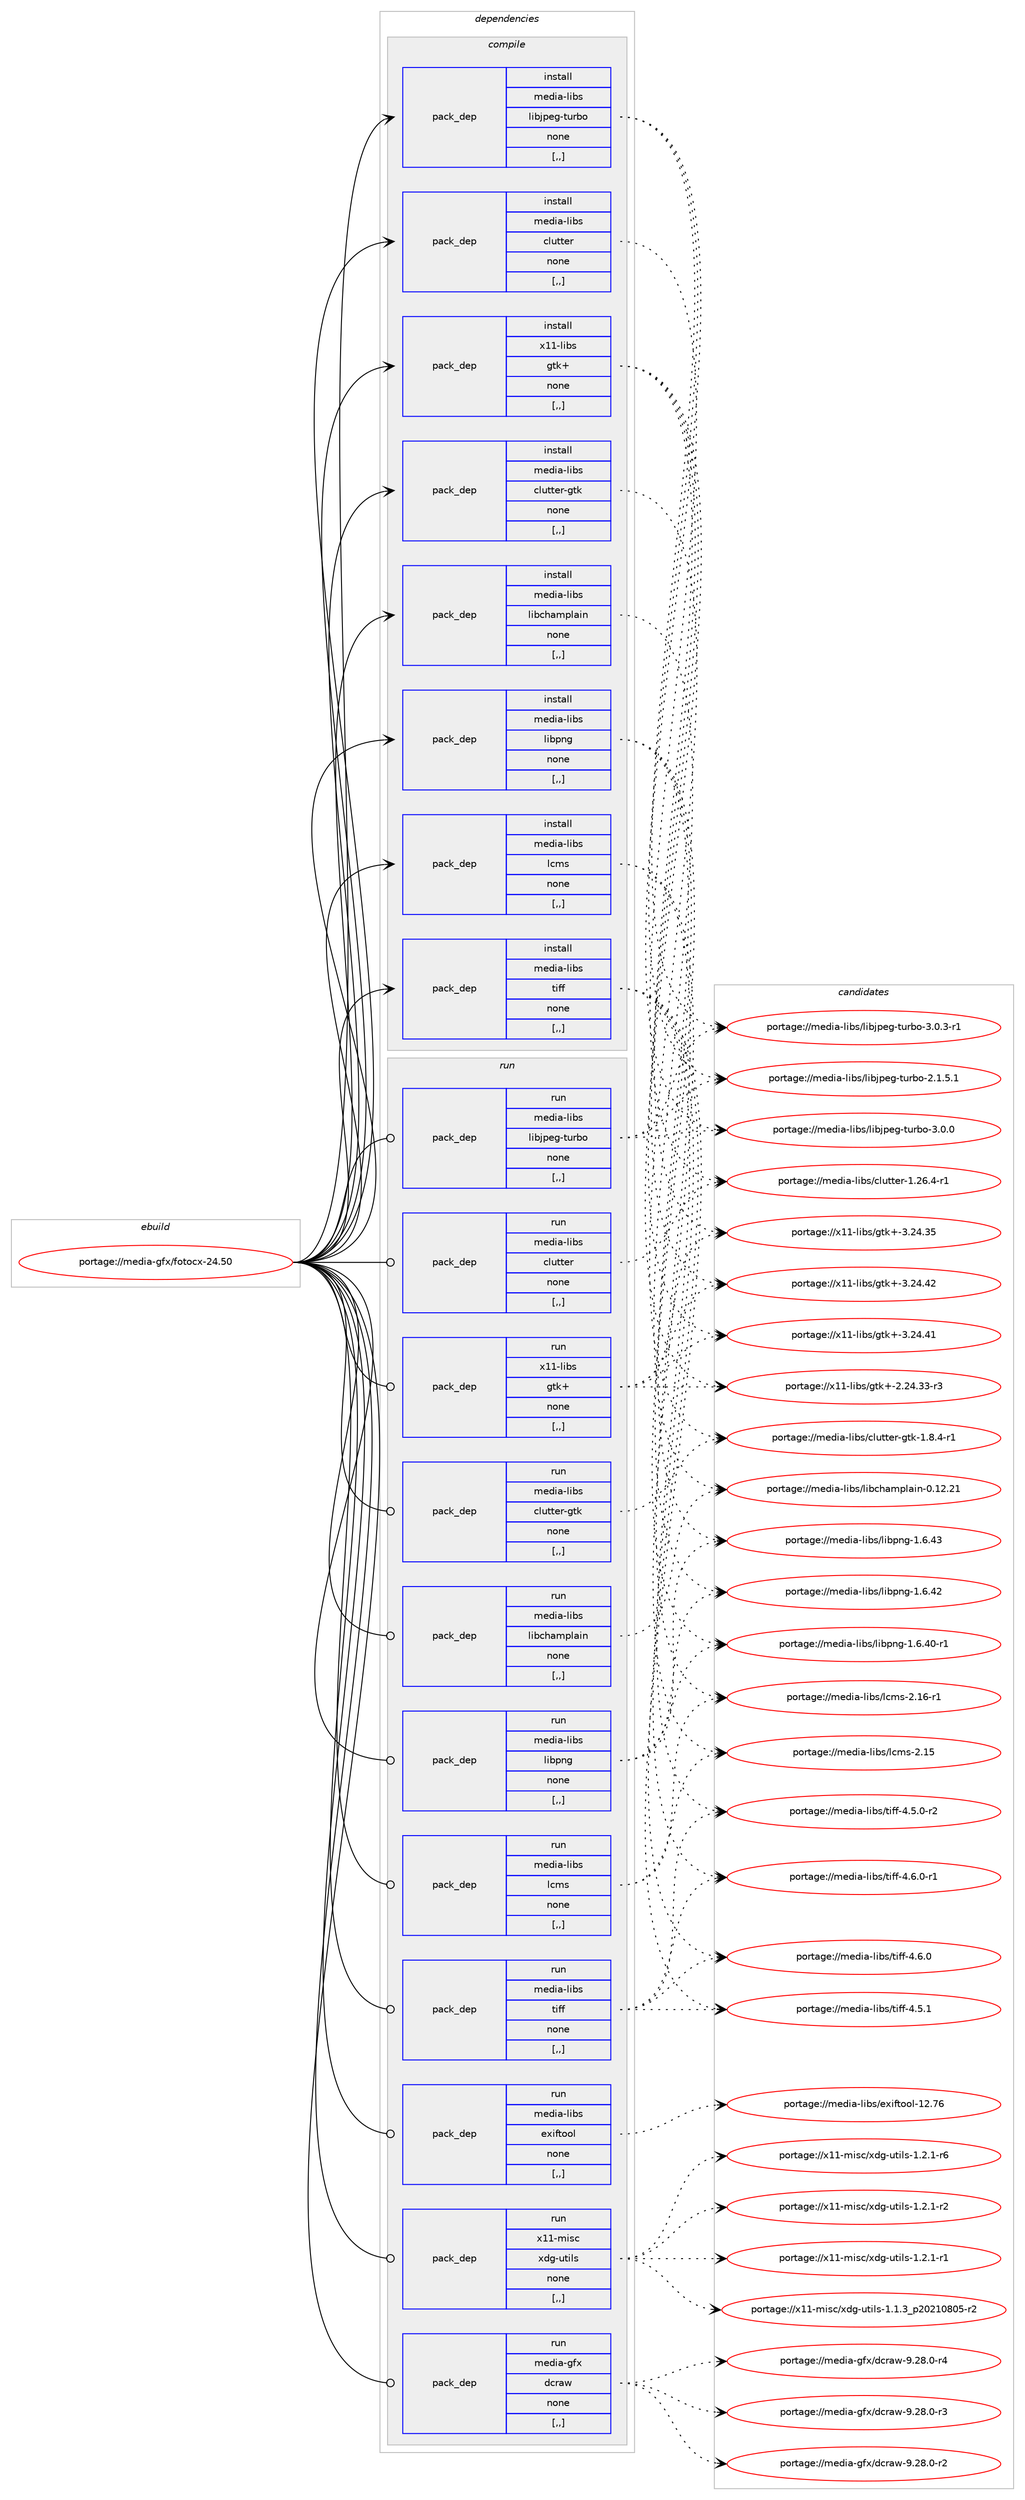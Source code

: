 digraph prolog {

# *************
# Graph options
# *************

newrank=true;
concentrate=true;
compound=true;
graph [rankdir=LR,fontname=Helvetica,fontsize=10,ranksep=1.5];#, ranksep=2.5, nodesep=0.2];
edge  [arrowhead=vee];
node  [fontname=Helvetica,fontsize=10];

# **********
# The ebuild
# **********

subgraph cluster_leftcol {
color=gray;
label=<<i>ebuild</i>>;
id [label="portage://media-gfx/fotocx-24.50", color=red, width=4, href="../media-gfx/fotocx-24.50.svg"];
}

# ****************
# The dependencies
# ****************

subgraph cluster_midcol {
color=gray;
label=<<i>dependencies</i>>;
subgraph cluster_compile {
fillcolor="#eeeeee";
style=filled;
label=<<i>compile</i>>;
subgraph pack212713 {
dependency287379 [label=<<TABLE BORDER="0" CELLBORDER="1" CELLSPACING="0" CELLPADDING="4" WIDTH="220"><TR><TD ROWSPAN="6" CELLPADDING="30">pack_dep</TD></TR><TR><TD WIDTH="110">install</TD></TR><TR><TD>media-libs</TD></TR><TR><TD>clutter</TD></TR><TR><TD>none</TD></TR><TR><TD>[,,]</TD></TR></TABLE>>, shape=none, color=blue];
}
id:e -> dependency287379:w [weight=20,style="solid",arrowhead="vee"];
subgraph pack212714 {
dependency287380 [label=<<TABLE BORDER="0" CELLBORDER="1" CELLSPACING="0" CELLPADDING="4" WIDTH="220"><TR><TD ROWSPAN="6" CELLPADDING="30">pack_dep</TD></TR><TR><TD WIDTH="110">install</TD></TR><TR><TD>media-libs</TD></TR><TR><TD>clutter-gtk</TD></TR><TR><TD>none</TD></TR><TR><TD>[,,]</TD></TR></TABLE>>, shape=none, color=blue];
}
id:e -> dependency287380:w [weight=20,style="solid",arrowhead="vee"];
subgraph pack212715 {
dependency287381 [label=<<TABLE BORDER="0" CELLBORDER="1" CELLSPACING="0" CELLPADDING="4" WIDTH="220"><TR><TD ROWSPAN="6" CELLPADDING="30">pack_dep</TD></TR><TR><TD WIDTH="110">install</TD></TR><TR><TD>media-libs</TD></TR><TR><TD>lcms</TD></TR><TR><TD>none</TD></TR><TR><TD>[,,]</TD></TR></TABLE>>, shape=none, color=blue];
}
id:e -> dependency287381:w [weight=20,style="solid",arrowhead="vee"];
subgraph pack212716 {
dependency287382 [label=<<TABLE BORDER="0" CELLBORDER="1" CELLSPACING="0" CELLPADDING="4" WIDTH="220"><TR><TD ROWSPAN="6" CELLPADDING="30">pack_dep</TD></TR><TR><TD WIDTH="110">install</TD></TR><TR><TD>media-libs</TD></TR><TR><TD>libchamplain</TD></TR><TR><TD>none</TD></TR><TR><TD>[,,]</TD></TR></TABLE>>, shape=none, color=blue];
}
id:e -> dependency287382:w [weight=20,style="solid",arrowhead="vee"];
subgraph pack212717 {
dependency287383 [label=<<TABLE BORDER="0" CELLBORDER="1" CELLSPACING="0" CELLPADDING="4" WIDTH="220"><TR><TD ROWSPAN="6" CELLPADDING="30">pack_dep</TD></TR><TR><TD WIDTH="110">install</TD></TR><TR><TD>media-libs</TD></TR><TR><TD>libjpeg-turbo</TD></TR><TR><TD>none</TD></TR><TR><TD>[,,]</TD></TR></TABLE>>, shape=none, color=blue];
}
id:e -> dependency287383:w [weight=20,style="solid",arrowhead="vee"];
subgraph pack212718 {
dependency287384 [label=<<TABLE BORDER="0" CELLBORDER="1" CELLSPACING="0" CELLPADDING="4" WIDTH="220"><TR><TD ROWSPAN="6" CELLPADDING="30">pack_dep</TD></TR><TR><TD WIDTH="110">install</TD></TR><TR><TD>media-libs</TD></TR><TR><TD>libpng</TD></TR><TR><TD>none</TD></TR><TR><TD>[,,]</TD></TR></TABLE>>, shape=none, color=blue];
}
id:e -> dependency287384:w [weight=20,style="solid",arrowhead="vee"];
subgraph pack212719 {
dependency287385 [label=<<TABLE BORDER="0" CELLBORDER="1" CELLSPACING="0" CELLPADDING="4" WIDTH="220"><TR><TD ROWSPAN="6" CELLPADDING="30">pack_dep</TD></TR><TR><TD WIDTH="110">install</TD></TR><TR><TD>media-libs</TD></TR><TR><TD>tiff</TD></TR><TR><TD>none</TD></TR><TR><TD>[,,]</TD></TR></TABLE>>, shape=none, color=blue];
}
id:e -> dependency287385:w [weight=20,style="solid",arrowhead="vee"];
subgraph pack212720 {
dependency287386 [label=<<TABLE BORDER="0" CELLBORDER="1" CELLSPACING="0" CELLPADDING="4" WIDTH="220"><TR><TD ROWSPAN="6" CELLPADDING="30">pack_dep</TD></TR><TR><TD WIDTH="110">install</TD></TR><TR><TD>x11-libs</TD></TR><TR><TD>gtk+</TD></TR><TR><TD>none</TD></TR><TR><TD>[,,]</TD></TR></TABLE>>, shape=none, color=blue];
}
id:e -> dependency287386:w [weight=20,style="solid",arrowhead="vee"];
}
subgraph cluster_compileandrun {
fillcolor="#eeeeee";
style=filled;
label=<<i>compile and run</i>>;
}
subgraph cluster_run {
fillcolor="#eeeeee";
style=filled;
label=<<i>run</i>>;
subgraph pack212721 {
dependency287387 [label=<<TABLE BORDER="0" CELLBORDER="1" CELLSPACING="0" CELLPADDING="4" WIDTH="220"><TR><TD ROWSPAN="6" CELLPADDING="30">pack_dep</TD></TR><TR><TD WIDTH="110">run</TD></TR><TR><TD>media-gfx</TD></TR><TR><TD>dcraw</TD></TR><TR><TD>none</TD></TR><TR><TD>[,,]</TD></TR></TABLE>>, shape=none, color=blue];
}
id:e -> dependency287387:w [weight=20,style="solid",arrowhead="odot"];
subgraph pack212722 {
dependency287388 [label=<<TABLE BORDER="0" CELLBORDER="1" CELLSPACING="0" CELLPADDING="4" WIDTH="220"><TR><TD ROWSPAN="6" CELLPADDING="30">pack_dep</TD></TR><TR><TD WIDTH="110">run</TD></TR><TR><TD>media-libs</TD></TR><TR><TD>clutter</TD></TR><TR><TD>none</TD></TR><TR><TD>[,,]</TD></TR></TABLE>>, shape=none, color=blue];
}
id:e -> dependency287388:w [weight=20,style="solid",arrowhead="odot"];
subgraph pack212723 {
dependency287389 [label=<<TABLE BORDER="0" CELLBORDER="1" CELLSPACING="0" CELLPADDING="4" WIDTH="220"><TR><TD ROWSPAN="6" CELLPADDING="30">pack_dep</TD></TR><TR><TD WIDTH="110">run</TD></TR><TR><TD>media-libs</TD></TR><TR><TD>clutter-gtk</TD></TR><TR><TD>none</TD></TR><TR><TD>[,,]</TD></TR></TABLE>>, shape=none, color=blue];
}
id:e -> dependency287389:w [weight=20,style="solid",arrowhead="odot"];
subgraph pack212724 {
dependency287390 [label=<<TABLE BORDER="0" CELLBORDER="1" CELLSPACING="0" CELLPADDING="4" WIDTH="220"><TR><TD ROWSPAN="6" CELLPADDING="30">pack_dep</TD></TR><TR><TD WIDTH="110">run</TD></TR><TR><TD>media-libs</TD></TR><TR><TD>exiftool</TD></TR><TR><TD>none</TD></TR><TR><TD>[,,]</TD></TR></TABLE>>, shape=none, color=blue];
}
id:e -> dependency287390:w [weight=20,style="solid",arrowhead="odot"];
subgraph pack212725 {
dependency287391 [label=<<TABLE BORDER="0" CELLBORDER="1" CELLSPACING="0" CELLPADDING="4" WIDTH="220"><TR><TD ROWSPAN="6" CELLPADDING="30">pack_dep</TD></TR><TR><TD WIDTH="110">run</TD></TR><TR><TD>media-libs</TD></TR><TR><TD>lcms</TD></TR><TR><TD>none</TD></TR><TR><TD>[,,]</TD></TR></TABLE>>, shape=none, color=blue];
}
id:e -> dependency287391:w [weight=20,style="solid",arrowhead="odot"];
subgraph pack212726 {
dependency287392 [label=<<TABLE BORDER="0" CELLBORDER="1" CELLSPACING="0" CELLPADDING="4" WIDTH="220"><TR><TD ROWSPAN="6" CELLPADDING="30">pack_dep</TD></TR><TR><TD WIDTH="110">run</TD></TR><TR><TD>media-libs</TD></TR><TR><TD>libchamplain</TD></TR><TR><TD>none</TD></TR><TR><TD>[,,]</TD></TR></TABLE>>, shape=none, color=blue];
}
id:e -> dependency287392:w [weight=20,style="solid",arrowhead="odot"];
subgraph pack212727 {
dependency287393 [label=<<TABLE BORDER="0" CELLBORDER="1" CELLSPACING="0" CELLPADDING="4" WIDTH="220"><TR><TD ROWSPAN="6" CELLPADDING="30">pack_dep</TD></TR><TR><TD WIDTH="110">run</TD></TR><TR><TD>media-libs</TD></TR><TR><TD>libjpeg-turbo</TD></TR><TR><TD>none</TD></TR><TR><TD>[,,]</TD></TR></TABLE>>, shape=none, color=blue];
}
id:e -> dependency287393:w [weight=20,style="solid",arrowhead="odot"];
subgraph pack212728 {
dependency287394 [label=<<TABLE BORDER="0" CELLBORDER="1" CELLSPACING="0" CELLPADDING="4" WIDTH="220"><TR><TD ROWSPAN="6" CELLPADDING="30">pack_dep</TD></TR><TR><TD WIDTH="110">run</TD></TR><TR><TD>media-libs</TD></TR><TR><TD>libpng</TD></TR><TR><TD>none</TD></TR><TR><TD>[,,]</TD></TR></TABLE>>, shape=none, color=blue];
}
id:e -> dependency287394:w [weight=20,style="solid",arrowhead="odot"];
subgraph pack212729 {
dependency287395 [label=<<TABLE BORDER="0" CELLBORDER="1" CELLSPACING="0" CELLPADDING="4" WIDTH="220"><TR><TD ROWSPAN="6" CELLPADDING="30">pack_dep</TD></TR><TR><TD WIDTH="110">run</TD></TR><TR><TD>media-libs</TD></TR><TR><TD>tiff</TD></TR><TR><TD>none</TD></TR><TR><TD>[,,]</TD></TR></TABLE>>, shape=none, color=blue];
}
id:e -> dependency287395:w [weight=20,style="solid",arrowhead="odot"];
subgraph pack212730 {
dependency287396 [label=<<TABLE BORDER="0" CELLBORDER="1" CELLSPACING="0" CELLPADDING="4" WIDTH="220"><TR><TD ROWSPAN="6" CELLPADDING="30">pack_dep</TD></TR><TR><TD WIDTH="110">run</TD></TR><TR><TD>x11-libs</TD></TR><TR><TD>gtk+</TD></TR><TR><TD>none</TD></TR><TR><TD>[,,]</TD></TR></TABLE>>, shape=none, color=blue];
}
id:e -> dependency287396:w [weight=20,style="solid",arrowhead="odot"];
subgraph pack212731 {
dependency287397 [label=<<TABLE BORDER="0" CELLBORDER="1" CELLSPACING="0" CELLPADDING="4" WIDTH="220"><TR><TD ROWSPAN="6" CELLPADDING="30">pack_dep</TD></TR><TR><TD WIDTH="110">run</TD></TR><TR><TD>x11-misc</TD></TR><TR><TD>xdg-utils</TD></TR><TR><TD>none</TD></TR><TR><TD>[,,]</TD></TR></TABLE>>, shape=none, color=blue];
}
id:e -> dependency287397:w [weight=20,style="solid",arrowhead="odot"];
}
}

# **************
# The candidates
# **************

subgraph cluster_choices {
rank=same;
color=gray;
label=<<i>candidates</i>>;

subgraph choice212713 {
color=black;
nodesep=1;
choice1091011001059745108105981154799108117116116101114454946505446524511449 [label="portage://media-libs/clutter-1.26.4-r1", color=red, width=4,href="../media-libs/clutter-1.26.4-r1.svg"];
dependency287379:e -> choice1091011001059745108105981154799108117116116101114454946505446524511449:w [style=dotted,weight="100"];
}
subgraph choice212714 {
color=black;
nodesep=1;
choice1091011001059745108105981154799108117116116101114451031161074549465646524511449 [label="portage://media-libs/clutter-gtk-1.8.4-r1", color=red, width=4,href="../media-libs/clutter-gtk-1.8.4-r1.svg"];
dependency287380:e -> choice1091011001059745108105981154799108117116116101114451031161074549465646524511449:w [style=dotted,weight="100"];
}
subgraph choice212715 {
color=black;
nodesep=1;
choice109101100105974510810598115471089910911545504649544511449 [label="portage://media-libs/lcms-2.16-r1", color=red, width=4,href="../media-libs/lcms-2.16-r1.svg"];
choice10910110010597451081059811547108991091154550464953 [label="portage://media-libs/lcms-2.15", color=red, width=4,href="../media-libs/lcms-2.15.svg"];
dependency287381:e -> choice109101100105974510810598115471089910911545504649544511449:w [style=dotted,weight="100"];
dependency287381:e -> choice10910110010597451081059811547108991091154550464953:w [style=dotted,weight="100"];
}
subgraph choice212716 {
color=black;
nodesep=1;
choice10910110010597451081059811547108105989910497109112108971051104548464950465049 [label="portage://media-libs/libchamplain-0.12.21", color=red, width=4,href="../media-libs/libchamplain-0.12.21.svg"];
dependency287382:e -> choice10910110010597451081059811547108105989910497109112108971051104548464950465049:w [style=dotted,weight="100"];
}
subgraph choice212717 {
color=black;
nodesep=1;
choice109101100105974510810598115471081059810611210110345116117114981114551464846514511449 [label="portage://media-libs/libjpeg-turbo-3.0.3-r1", color=red, width=4,href="../media-libs/libjpeg-turbo-3.0.3-r1.svg"];
choice10910110010597451081059811547108105981061121011034511611711498111455146484648 [label="portage://media-libs/libjpeg-turbo-3.0.0", color=red, width=4,href="../media-libs/libjpeg-turbo-3.0.0.svg"];
choice109101100105974510810598115471081059810611210110345116117114981114550464946534649 [label="portage://media-libs/libjpeg-turbo-2.1.5.1", color=red, width=4,href="../media-libs/libjpeg-turbo-2.1.5.1.svg"];
dependency287383:e -> choice109101100105974510810598115471081059810611210110345116117114981114551464846514511449:w [style=dotted,weight="100"];
dependency287383:e -> choice10910110010597451081059811547108105981061121011034511611711498111455146484648:w [style=dotted,weight="100"];
dependency287383:e -> choice109101100105974510810598115471081059810611210110345116117114981114550464946534649:w [style=dotted,weight="100"];
}
subgraph choice212718 {
color=black;
nodesep=1;
choice109101100105974510810598115471081059811211010345494654465251 [label="portage://media-libs/libpng-1.6.43", color=red, width=4,href="../media-libs/libpng-1.6.43.svg"];
choice109101100105974510810598115471081059811211010345494654465250 [label="portage://media-libs/libpng-1.6.42", color=red, width=4,href="../media-libs/libpng-1.6.42.svg"];
choice1091011001059745108105981154710810598112110103454946544652484511449 [label="portage://media-libs/libpng-1.6.40-r1", color=red, width=4,href="../media-libs/libpng-1.6.40-r1.svg"];
dependency287384:e -> choice109101100105974510810598115471081059811211010345494654465251:w [style=dotted,weight="100"];
dependency287384:e -> choice109101100105974510810598115471081059811211010345494654465250:w [style=dotted,weight="100"];
dependency287384:e -> choice1091011001059745108105981154710810598112110103454946544652484511449:w [style=dotted,weight="100"];
}
subgraph choice212719 {
color=black;
nodesep=1;
choice109101100105974510810598115471161051021024552465446484511449 [label="portage://media-libs/tiff-4.6.0-r1", color=red, width=4,href="../media-libs/tiff-4.6.0-r1.svg"];
choice10910110010597451081059811547116105102102455246544648 [label="portage://media-libs/tiff-4.6.0", color=red, width=4,href="../media-libs/tiff-4.6.0.svg"];
choice10910110010597451081059811547116105102102455246534649 [label="portage://media-libs/tiff-4.5.1", color=red, width=4,href="../media-libs/tiff-4.5.1.svg"];
choice109101100105974510810598115471161051021024552465346484511450 [label="portage://media-libs/tiff-4.5.0-r2", color=red, width=4,href="../media-libs/tiff-4.5.0-r2.svg"];
dependency287385:e -> choice109101100105974510810598115471161051021024552465446484511449:w [style=dotted,weight="100"];
dependency287385:e -> choice10910110010597451081059811547116105102102455246544648:w [style=dotted,weight="100"];
dependency287385:e -> choice10910110010597451081059811547116105102102455246534649:w [style=dotted,weight="100"];
dependency287385:e -> choice109101100105974510810598115471161051021024552465346484511450:w [style=dotted,weight="100"];
}
subgraph choice212720 {
color=black;
nodesep=1;
choice1204949451081059811547103116107434551465052465250 [label="portage://x11-libs/gtk+-3.24.42", color=red, width=4,href="../x11-libs/gtk+-3.24.42.svg"];
choice1204949451081059811547103116107434551465052465249 [label="portage://x11-libs/gtk+-3.24.41", color=red, width=4,href="../x11-libs/gtk+-3.24.41.svg"];
choice1204949451081059811547103116107434551465052465153 [label="portage://x11-libs/gtk+-3.24.35", color=red, width=4,href="../x11-libs/gtk+-3.24.35.svg"];
choice12049494510810598115471031161074345504650524651514511451 [label="portage://x11-libs/gtk+-2.24.33-r3", color=red, width=4,href="../x11-libs/gtk+-2.24.33-r3.svg"];
dependency287386:e -> choice1204949451081059811547103116107434551465052465250:w [style=dotted,weight="100"];
dependency287386:e -> choice1204949451081059811547103116107434551465052465249:w [style=dotted,weight="100"];
dependency287386:e -> choice1204949451081059811547103116107434551465052465153:w [style=dotted,weight="100"];
dependency287386:e -> choice12049494510810598115471031161074345504650524651514511451:w [style=dotted,weight="100"];
}
subgraph choice212721 {
color=black;
nodesep=1;
choice1091011001059745103102120471009911497119455746505646484511452 [label="portage://media-gfx/dcraw-9.28.0-r4", color=red, width=4,href="../media-gfx/dcraw-9.28.0-r4.svg"];
choice1091011001059745103102120471009911497119455746505646484511451 [label="portage://media-gfx/dcraw-9.28.0-r3", color=red, width=4,href="../media-gfx/dcraw-9.28.0-r3.svg"];
choice1091011001059745103102120471009911497119455746505646484511450 [label="portage://media-gfx/dcraw-9.28.0-r2", color=red, width=4,href="../media-gfx/dcraw-9.28.0-r2.svg"];
dependency287387:e -> choice1091011001059745103102120471009911497119455746505646484511452:w [style=dotted,weight="100"];
dependency287387:e -> choice1091011001059745103102120471009911497119455746505646484511451:w [style=dotted,weight="100"];
dependency287387:e -> choice1091011001059745103102120471009911497119455746505646484511450:w [style=dotted,weight="100"];
}
subgraph choice212722 {
color=black;
nodesep=1;
choice1091011001059745108105981154799108117116116101114454946505446524511449 [label="portage://media-libs/clutter-1.26.4-r1", color=red, width=4,href="../media-libs/clutter-1.26.4-r1.svg"];
dependency287388:e -> choice1091011001059745108105981154799108117116116101114454946505446524511449:w [style=dotted,weight="100"];
}
subgraph choice212723 {
color=black;
nodesep=1;
choice1091011001059745108105981154799108117116116101114451031161074549465646524511449 [label="portage://media-libs/clutter-gtk-1.8.4-r1", color=red, width=4,href="../media-libs/clutter-gtk-1.8.4-r1.svg"];
dependency287389:e -> choice1091011001059745108105981154799108117116116101114451031161074549465646524511449:w [style=dotted,weight="100"];
}
subgraph choice212724 {
color=black;
nodesep=1;
choice10910110010597451081059811547101120105102116111111108454950465554 [label="portage://media-libs/exiftool-12.76", color=red, width=4,href="../media-libs/exiftool-12.76.svg"];
dependency287390:e -> choice10910110010597451081059811547101120105102116111111108454950465554:w [style=dotted,weight="100"];
}
subgraph choice212725 {
color=black;
nodesep=1;
choice109101100105974510810598115471089910911545504649544511449 [label="portage://media-libs/lcms-2.16-r1", color=red, width=4,href="../media-libs/lcms-2.16-r1.svg"];
choice10910110010597451081059811547108991091154550464953 [label="portage://media-libs/lcms-2.15", color=red, width=4,href="../media-libs/lcms-2.15.svg"];
dependency287391:e -> choice109101100105974510810598115471089910911545504649544511449:w [style=dotted,weight="100"];
dependency287391:e -> choice10910110010597451081059811547108991091154550464953:w [style=dotted,weight="100"];
}
subgraph choice212726 {
color=black;
nodesep=1;
choice10910110010597451081059811547108105989910497109112108971051104548464950465049 [label="portage://media-libs/libchamplain-0.12.21", color=red, width=4,href="../media-libs/libchamplain-0.12.21.svg"];
dependency287392:e -> choice10910110010597451081059811547108105989910497109112108971051104548464950465049:w [style=dotted,weight="100"];
}
subgraph choice212727 {
color=black;
nodesep=1;
choice109101100105974510810598115471081059810611210110345116117114981114551464846514511449 [label="portage://media-libs/libjpeg-turbo-3.0.3-r1", color=red, width=4,href="../media-libs/libjpeg-turbo-3.0.3-r1.svg"];
choice10910110010597451081059811547108105981061121011034511611711498111455146484648 [label="portage://media-libs/libjpeg-turbo-3.0.0", color=red, width=4,href="../media-libs/libjpeg-turbo-3.0.0.svg"];
choice109101100105974510810598115471081059810611210110345116117114981114550464946534649 [label="portage://media-libs/libjpeg-turbo-2.1.5.1", color=red, width=4,href="../media-libs/libjpeg-turbo-2.1.5.1.svg"];
dependency287393:e -> choice109101100105974510810598115471081059810611210110345116117114981114551464846514511449:w [style=dotted,weight="100"];
dependency287393:e -> choice10910110010597451081059811547108105981061121011034511611711498111455146484648:w [style=dotted,weight="100"];
dependency287393:e -> choice109101100105974510810598115471081059810611210110345116117114981114550464946534649:w [style=dotted,weight="100"];
}
subgraph choice212728 {
color=black;
nodesep=1;
choice109101100105974510810598115471081059811211010345494654465251 [label="portage://media-libs/libpng-1.6.43", color=red, width=4,href="../media-libs/libpng-1.6.43.svg"];
choice109101100105974510810598115471081059811211010345494654465250 [label="portage://media-libs/libpng-1.6.42", color=red, width=4,href="../media-libs/libpng-1.6.42.svg"];
choice1091011001059745108105981154710810598112110103454946544652484511449 [label="portage://media-libs/libpng-1.6.40-r1", color=red, width=4,href="../media-libs/libpng-1.6.40-r1.svg"];
dependency287394:e -> choice109101100105974510810598115471081059811211010345494654465251:w [style=dotted,weight="100"];
dependency287394:e -> choice109101100105974510810598115471081059811211010345494654465250:w [style=dotted,weight="100"];
dependency287394:e -> choice1091011001059745108105981154710810598112110103454946544652484511449:w [style=dotted,weight="100"];
}
subgraph choice212729 {
color=black;
nodesep=1;
choice109101100105974510810598115471161051021024552465446484511449 [label="portage://media-libs/tiff-4.6.0-r1", color=red, width=4,href="../media-libs/tiff-4.6.0-r1.svg"];
choice10910110010597451081059811547116105102102455246544648 [label="portage://media-libs/tiff-4.6.0", color=red, width=4,href="../media-libs/tiff-4.6.0.svg"];
choice10910110010597451081059811547116105102102455246534649 [label="portage://media-libs/tiff-4.5.1", color=red, width=4,href="../media-libs/tiff-4.5.1.svg"];
choice109101100105974510810598115471161051021024552465346484511450 [label="portage://media-libs/tiff-4.5.0-r2", color=red, width=4,href="../media-libs/tiff-4.5.0-r2.svg"];
dependency287395:e -> choice109101100105974510810598115471161051021024552465446484511449:w [style=dotted,weight="100"];
dependency287395:e -> choice10910110010597451081059811547116105102102455246544648:w [style=dotted,weight="100"];
dependency287395:e -> choice10910110010597451081059811547116105102102455246534649:w [style=dotted,weight="100"];
dependency287395:e -> choice109101100105974510810598115471161051021024552465346484511450:w [style=dotted,weight="100"];
}
subgraph choice212730 {
color=black;
nodesep=1;
choice1204949451081059811547103116107434551465052465250 [label="portage://x11-libs/gtk+-3.24.42", color=red, width=4,href="../x11-libs/gtk+-3.24.42.svg"];
choice1204949451081059811547103116107434551465052465249 [label="portage://x11-libs/gtk+-3.24.41", color=red, width=4,href="../x11-libs/gtk+-3.24.41.svg"];
choice1204949451081059811547103116107434551465052465153 [label="portage://x11-libs/gtk+-3.24.35", color=red, width=4,href="../x11-libs/gtk+-3.24.35.svg"];
choice12049494510810598115471031161074345504650524651514511451 [label="portage://x11-libs/gtk+-2.24.33-r3", color=red, width=4,href="../x11-libs/gtk+-2.24.33-r3.svg"];
dependency287396:e -> choice1204949451081059811547103116107434551465052465250:w [style=dotted,weight="100"];
dependency287396:e -> choice1204949451081059811547103116107434551465052465249:w [style=dotted,weight="100"];
dependency287396:e -> choice1204949451081059811547103116107434551465052465153:w [style=dotted,weight="100"];
dependency287396:e -> choice12049494510810598115471031161074345504650524651514511451:w [style=dotted,weight="100"];
}
subgraph choice212731 {
color=black;
nodesep=1;
choice1204949451091051159947120100103451171161051081154549465046494511454 [label="portage://x11-misc/xdg-utils-1.2.1-r6", color=red, width=4,href="../x11-misc/xdg-utils-1.2.1-r6.svg"];
choice1204949451091051159947120100103451171161051081154549465046494511450 [label="portage://x11-misc/xdg-utils-1.2.1-r2", color=red, width=4,href="../x11-misc/xdg-utils-1.2.1-r2.svg"];
choice1204949451091051159947120100103451171161051081154549465046494511449 [label="portage://x11-misc/xdg-utils-1.2.1-r1", color=red, width=4,href="../x11-misc/xdg-utils-1.2.1-r1.svg"];
choice1204949451091051159947120100103451171161051081154549464946519511250485049485648534511450 [label="portage://x11-misc/xdg-utils-1.1.3_p20210805-r2", color=red, width=4,href="../x11-misc/xdg-utils-1.1.3_p20210805-r2.svg"];
dependency287397:e -> choice1204949451091051159947120100103451171161051081154549465046494511454:w [style=dotted,weight="100"];
dependency287397:e -> choice1204949451091051159947120100103451171161051081154549465046494511450:w [style=dotted,weight="100"];
dependency287397:e -> choice1204949451091051159947120100103451171161051081154549465046494511449:w [style=dotted,weight="100"];
dependency287397:e -> choice1204949451091051159947120100103451171161051081154549464946519511250485049485648534511450:w [style=dotted,weight="100"];
}
}

}

